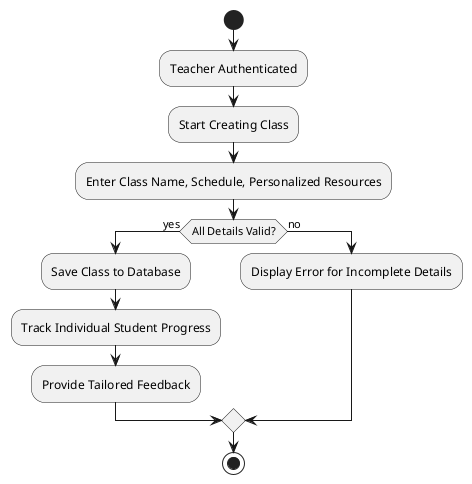 @startuml
start
:Teacher Authenticated;
:Start Creating Class;
:Enter Class Name, Schedule, Personalized Resources;
if (All Details Valid?) then (yes)
  :Save Class to Database;
  :Track Individual Student Progress;
  :Provide Tailored Feedback;
else (no)
  :Display Error for Incomplete Details;
endif
stop
@enduml
